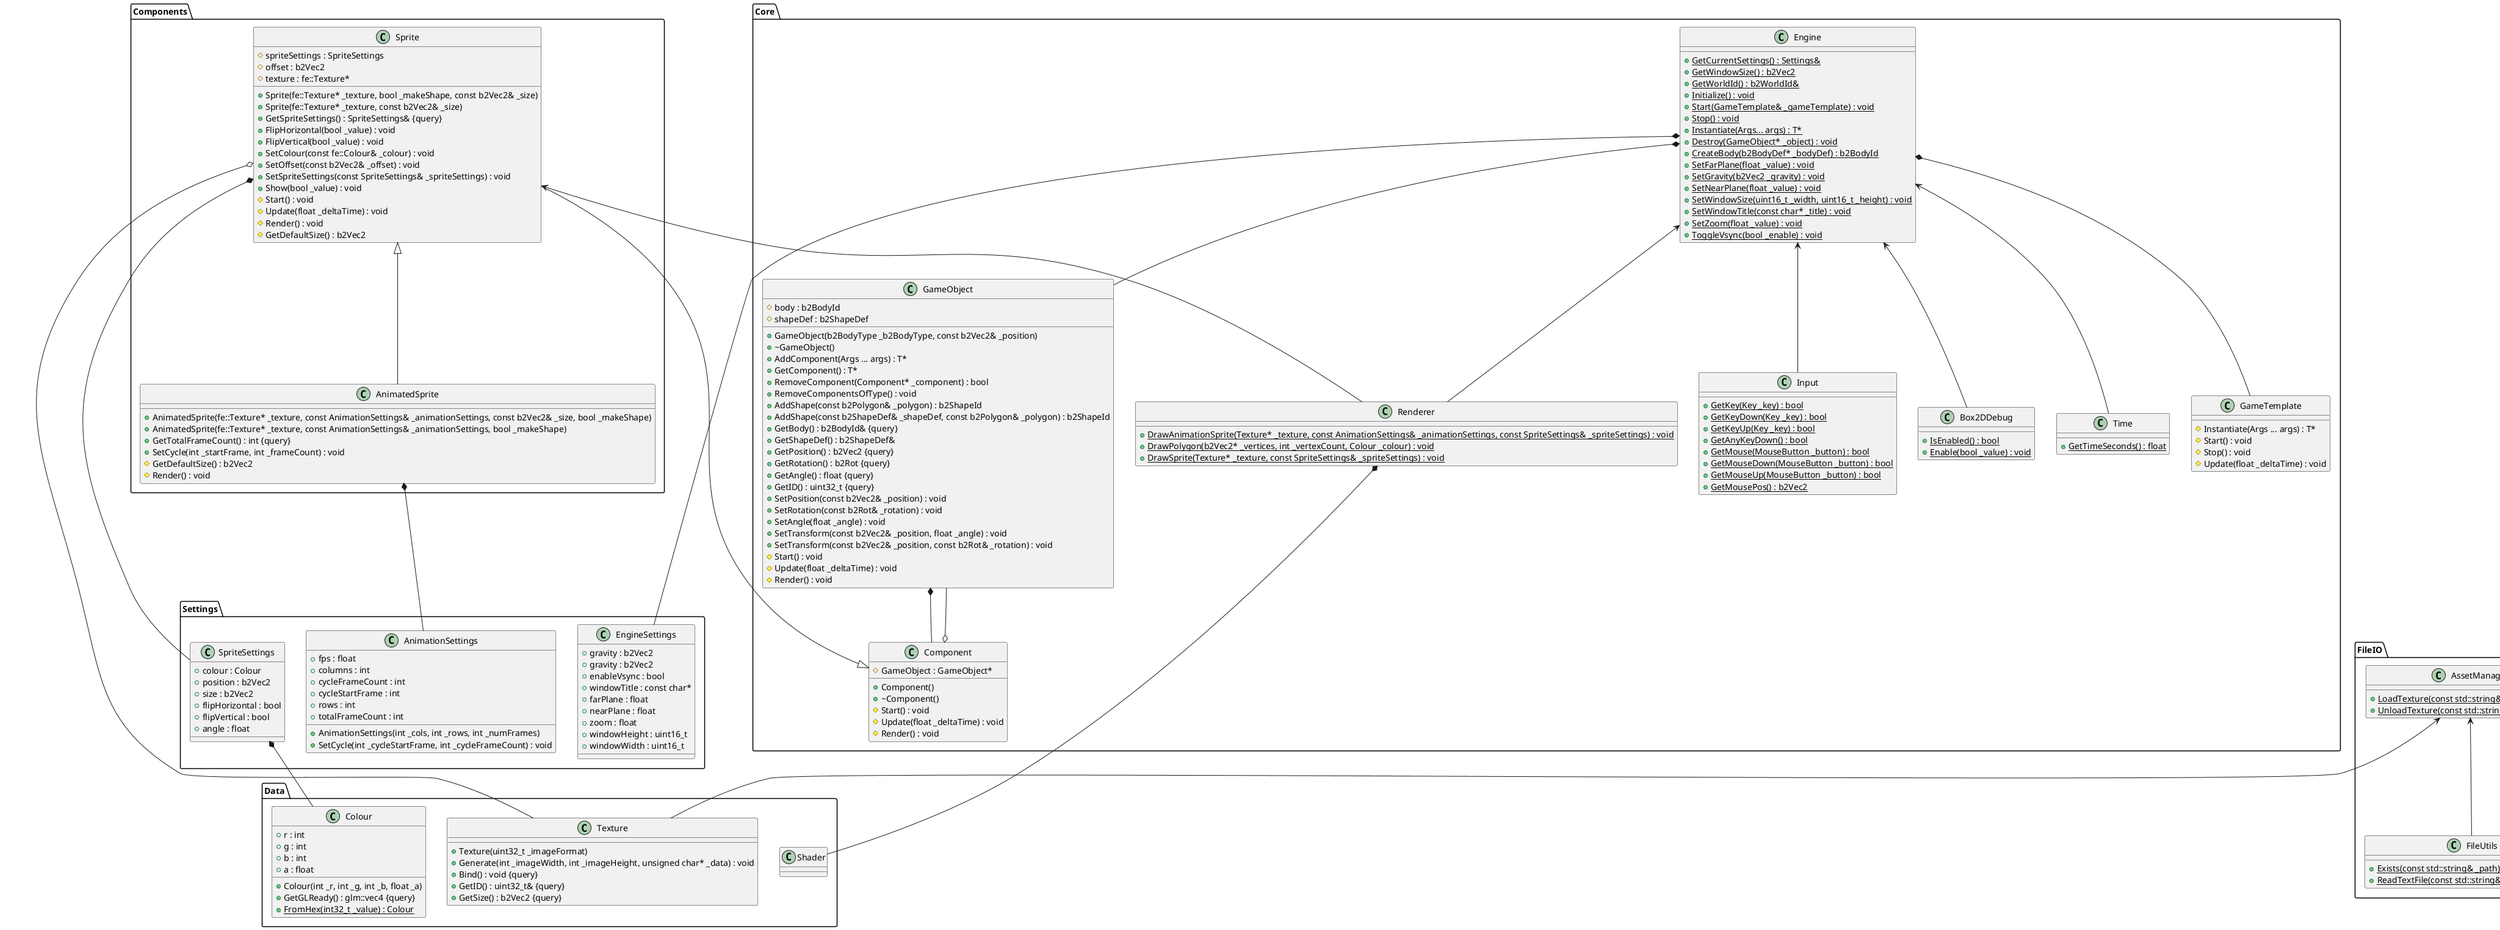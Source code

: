 @startuml

namespace Core{
    class Engine {
        +{static} GetCurrentSettings() : Settings&
        +{static} GetWindowSize() : b2Vec2
        +{static} GetWorldId() : b2WorldId&
        +{static} Initialize() : void
        +{static} Start(GameTemplate& _gameTemplate) : void
        +{static} Stop() : void
        +{static} Instantiate(Args... args) : T*
        +{static} Destroy(GameObject* _object) : void
        +{static} CreateBody(b2BodyDef* _bodyDef) : b2BodyId
        +{static} SetFarPlane(float _value) : void
        +{static} SetGravity(b2Vec2 _gravity) : void
        +{static} SetNearPlane(float _value) : void
        +{static} SetWindowSize(uint16_t _width, uint16_t _height) : void
        +{static} SetWindowTitle(const char* _title) : void
        +{static} SetZoom(float _value) : void
        +{static} ToggleVsync(bool _enable) : void
    }
    
    class GameTemplate {
        #Instantiate(Args ... args) : T*
        #Start() : void
        #Stop() : void
        #Update(float _deltaTime) : void
    }
    
    class GameObject {
        #body : b2BodyId
        #shapeDef : b2ShapeDef
        +GameObject(b2BodyType _b2BodyType, const b2Vec2& _position)
        +~GameObject()
        +AddComponent(Args ... args) : T*
        +GetComponent() : T*
        +RemoveComponent(Component* _component) : bool
        +RemoveComponentsOfType() : void
        +AddShape(const b2Polygon& _polygon) : b2ShapeId
        +AddShape(const b2ShapeDef& _shapeDef, const b2Polygon& _polygon) : b2ShapeId
        +GetBody() : b2BodyId& {query}
        +GetShapeDef() : b2ShapeDef&
        +GetPosition() : b2Vec2 {query}
        +GetRotation() : b2Rot {query}
        +GetAngle() : float {query}
        +GetID() : uint32_t {query}
        +SetPosition(const b2Vec2& _position) : void
        +SetRotation(const b2Rot& _rotation) : void
        +SetAngle(float _angle) : void
        +SetTransform(const b2Vec2& _position, float _angle) : void
        +SetTransform(const b2Vec2& _position, const b2Rot& _rotation) : void
        #Start() : void
        #Update(float _deltaTime) : void
        #Render() : void
    }
    
    class Component {
        +Component()
        +~Component()
        #GameObject : GameObject*
        #Start() : void
        #Update(float _deltaTime) : void
        #Render() : void
    }
    
    class Renderer {
        +{static} DrawAnimationSprite(Texture* _texture, const AnimationSettings& _animationSettings, const SpriteSettings& _spriteSettings) : void
        +{static} DrawPolygon(b2Vec2* _vertices, int _vertexCount, Colour _colour) : void
        +{static} DrawSprite(Texture* _texture, const SpriteSettings& _spriteSettings) : void
    }
    
    class Input {
        +{static} GetKey(Key _key) : bool
        +{static} GetKeyDown(Key _key) : bool
        +{static} GetKeyUp(Key _key) : bool
        +{static} GetAnyKeyDown() : bool
        +{static} GetMouse(MouseButton _button) : bool
        +{static} GetMouseDown(MouseButton _button) : bool
        +{static} GetMouseUp(MouseButton _button) : bool
        +{static} GetMousePos() : b2Vec2
    }
    
   
    
    class Box2DDebug {
        +{static} IsEnabled() : bool
        +{static} Enable(bool _value) : void
    }
    
    class Time{
        +{static} GetTimeSeconds() : float
    }
}


namespace Data{
    class Texture {
        +Texture(uint32_t _imageFormat)
        +Generate(int _imageWidth, int _imageHeight, unsigned char* _data) : void
        +Bind() : void {query}
        +GetID() : uint32_t& {query}
        +GetSize() : b2Vec2 {query}
    }
    
   class Colour {
   		+r : int
   		+g : int
   		+b : int
   		+a : float
   		+Colour(int _r, int _g, int _b, float _a)
   		+GetGLReady() : glm::vec4 {query}
   		+{static} FromHex(int32_t _value) : Colour
   }
   
   class Shader
}

namespace Components{
    class AnimatedSprite {
        +AnimatedSprite(fe::Texture* _texture, const AnimationSettings& _animationSettings, const b2Vec2& _size, bool _makeShape)
        +AnimatedSprite(fe::Texture* _texture, const AnimationSettings& _animationSettings, bool _makeShape)
        +GetTotalFrameCount() : int {query}
        +SetCycle(int _startFrame, int _frameCount) : void
        #GetDefaultSize() : b2Vec2
        #Render() : void
    }

    class Sprite {
        +Sprite(fe::Texture* _texture, bool _makeShape, const b2Vec2& _size)
        +Sprite(fe::Texture* _texture, const b2Vec2& _size)
        +GetSpriteSettings() : SpriteSettings& {query}
        #spriteSettings : SpriteSettings
        #offset : b2Vec2
        #texture : fe::Texture*
        +FlipHorizontal(bool _value) : void
        +FlipVertical(bool _value) : void
        +SetColour(const fe::Colour& _colour) : void
        +SetOffset(const b2Vec2& _offset) : void
        +SetSpriteSettings(const SpriteSettings& _spriteSettings) : void
        +Show(bool _value) : void
        #Start() : void
        #Update(float _deltaTime) : void
        #Render() : void
        #GetDefaultSize() : b2Vec2
    }
}

namespace Settings{
    class EngineSettings {
        +gravity : b2Vec2
        +gravity : b2Vec2
        +enableVsync : bool
        +windowTitle : const char*
        +farPlane : float
        +nearPlane : float
        +zoom : float
        +windowHeight : uint16_t
        +windowWidth : uint16_t
    }
    
    class SpriteSettings {
        +colour : Colour
        +position : b2Vec2
        +size : b2Vec2
        +flipHorizontal : bool
        +flipVertical : bool
        +angle : float
    }
    
    class AnimationSettings {
        +AnimationSettings(int _cols, int _rows, int _numFrames)
        +fps : float
        +columns : int
        +cycleFrameCount : int
        +cycleStartFrame : int
        +rows : int
        +totalFrameCount : int
        +SetCycle(int _cycleStartFrame, int _cycleFrameCount) : void
    }
}

namespace FileIO {
    class AssetManager {
        +{static} LoadTexture(const std::string& _path) : Texture*
        +{static} UnloadTexture(const std::string& _path) : bool
    }

    class FileUtils {
        +{static} Exists(const std::string& _path) : bool
        +{static} ReadTextFile(const std::string& _path) : std::string
    }
}

AssetManager <-- Texture
AssetManager <-- FileUtils

Engine *-- GameObject
Engine *-- GameTemplate
Engine *-- EngineSettings
Engine <-- Input
Engine <-- Box2DDebug
Engine <-- Renderer
Engine <-- Time

GameObject *-- Component

Component <|-- Sprite
Component o-- GameObject

Renderer *-- Shader

Sprite <|-- AnimatedSprite
Sprite *-- SpriteSettings
Sprite o-- Texture
Sprite <-- Renderer

SpriteSettings *-- Colour

AnimatedSprite *-- AnimationSettings


@enduml
